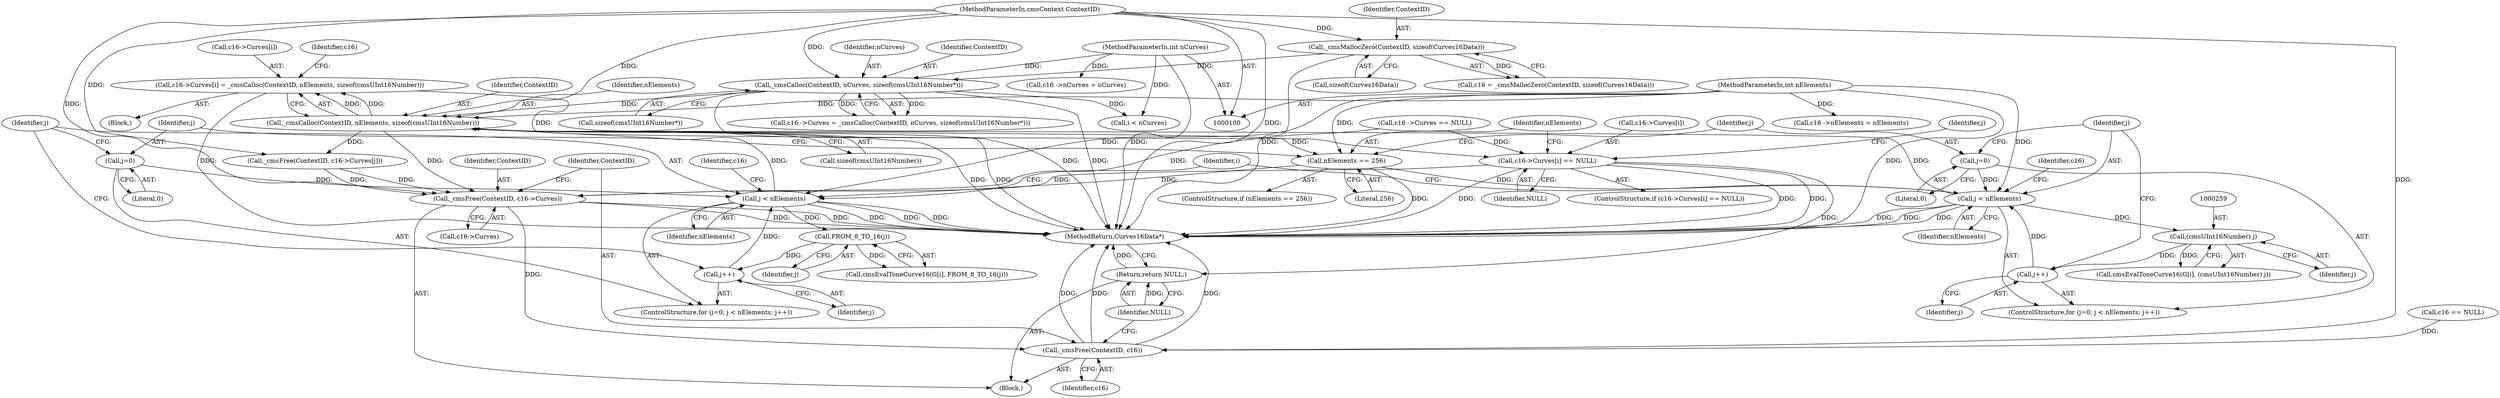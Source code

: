 digraph "0_Little-CMS_91c2db7f2559be504211b283bc3a2c631d6f06d9_2@array" {
"1000158" [label="(Call,c16->Curves[i] = _cmsCalloc(ContextID, nElements, sizeof(cmsUInt16Number)))"];
"1000164" [label="(Call,_cmsCalloc(ContextID, nElements, sizeof(cmsUInt16Number)))"];
"1000135" [label="(Call,_cmsCalloc(ContextID, nCurves, sizeof(cmsUInt16Number*)))"];
"1000111" [label="(Call,_cmsMallocZero(ContextID, sizeof(Curves16Data)))"];
"1000101" [label="(MethodParameterIn,cmsContext ContextID)"];
"1000102" [label="(MethodParameterIn,int nCurves)"];
"1000214" [label="(Call,j < nElements)"];
"1000217" [label="(Call,j++)"];
"1000232" [label="(Call,FROM_8_TO_16(j))"];
"1000211" [label="(Call,j=0)"];
"1000206" [label="(Call,nElements == 256)"];
"1000103" [label="(MethodParameterIn,int nElements)"];
"1000240" [label="(Call,j < nElements)"];
"1000237" [label="(Call,j=0)"];
"1000243" [label="(Call,j++)"];
"1000258" [label="(Call,(cmsUInt16Number) j)"];
"1000170" [label="(Call,c16->Curves[i] == NULL)"];
"1000195" [label="(Call,_cmsFree(ContextID, c16->Curves))"];
"1000200" [label="(Call,_cmsFree(ContextID, c16))"];
"1000203" [label="(Return,return NULL;)"];
"1000188" [label="(Call,_cmsFree(ContextID, c16->Curves[j]))"];
"1000166" [label="(Identifier,nElements)"];
"1000206" [label="(Call,nElements == 256)"];
"1000177" [label="(Block,)"];
"1000210" [label="(ControlStructure,for (j=0; j < nElements; j++))"];
"1000212" [label="(Identifier,j)"];
"1000239" [label="(Literal,0)"];
"1000121" [label="(Call,c16 ->nCurves = nCurves)"];
"1000203" [label="(Return,return NULL;)"];
"1000137" [label="(Identifier,nCurves)"];
"1000211" [label="(Call,j=0)"];
"1000208" [label="(Literal,256)"];
"1000242" [label="(Identifier,nElements)"];
"1000244" [label="(Identifier,j)"];
"1000111" [label="(Call,_cmsMallocZero(ContextID, sizeof(Curves16Data)))"];
"1000258" [label="(Call,(cmsUInt16Number) j)"];
"1000237" [label="(Call,j=0)"];
"1000218" [label="(Identifier,j)"];
"1000214" [label="(Call,j < nElements)"];
"1000112" [label="(Identifier,ContextID)"];
"1000263" [label="(MethodReturn,Curves16Data*)"];
"1000233" [label="(Identifier,j)"];
"1000240" [label="(Call,j < nElements)"];
"1000202" [label="(Identifier,c16)"];
"1000173" [label="(Identifier,c16)"];
"1000228" [label="(Call,cmsEvalToneCurve16(G[i], FROM_8_TO_16(j)))"];
"1000217" [label="(Call,j++)"];
"1000113" [label="(Call,sizeof(Curves16Data))"];
"1000171" [label="(Call,c16->Curves[i])"];
"1000158" [label="(Call,c16->Curves[i] = _cmsCalloc(ContextID, nElements, sizeof(cmsUInt16Number)))"];
"1000213" [label="(Literal,0)"];
"1000126" [label="(Call,c16 ->nElements = nElements)"];
"1000241" [label="(Identifier,j)"];
"1000232" [label="(Call,FROM_8_TO_16(j))"];
"1000207" [label="(Identifier,nElements)"];
"1000201" [label="(Identifier,ContextID)"];
"1000101" [label="(MethodParameterIn,cmsContext ContextID)"];
"1000216" [label="(Identifier,nElements)"];
"1000243" [label="(Call,j++)"];
"1000254" [label="(Call,cmsEvalToneCurve16(G[i], (cmsUInt16Number) j))"];
"1000196" [label="(Identifier,ContextID)"];
"1000200" [label="(Call,_cmsFree(ContextID, c16))"];
"1000135" [label="(Call,_cmsCalloc(ContextID, nCurves, sizeof(cmsUInt16Number*)))"];
"1000169" [label="(ControlStructure,if (c16->Curves[i] == NULL))"];
"1000170" [label="(Call,c16->Curves[i] == NULL)"];
"1000205" [label="(ControlStructure,if (nElements == 256))"];
"1000238" [label="(Identifier,j)"];
"1000195" [label="(Call,_cmsFree(ContextID, c16->Curves))"];
"1000136" [label="(Identifier,ContextID)"];
"1000103" [label="(MethodParameterIn,int nElements)"];
"1000165" [label="(Identifier,ContextID)"];
"1000224" [label="(Identifier,c16)"];
"1000159" [label="(Call,c16->Curves[i])"];
"1000236" [label="(ControlStructure,for (j=0; j < nElements; j++))"];
"1000176" [label="(Identifier,NULL)"];
"1000131" [label="(Call,c16 ->Curves = _cmsCalloc(ContextID, nCurves, sizeof(cmsUInt16Number*)))"];
"1000204" [label="(Identifier,NULL)"];
"1000215" [label="(Identifier,j)"];
"1000157" [label="(Block,)"];
"1000116" [label="(Call,c16 == NULL)"];
"1000109" [label="(Call,c16 = _cmsMallocZero(ContextID, sizeof(Curves16Data)))"];
"1000167" [label="(Call,sizeof(cmsUInt16Number))"];
"1000250" [label="(Identifier,c16)"];
"1000164" [label="(Call,_cmsCalloc(ContextID, nElements, sizeof(cmsUInt16Number)))"];
"1000180" [label="(Identifier,j)"];
"1000141" [label="(Call,c16 ->Curves == NULL)"];
"1000152" [label="(Call,i < nCurves)"];
"1000102" [label="(MethodParameterIn,int nCurves)"];
"1000260" [label="(Identifier,j)"];
"1000156" [label="(Identifier,i)"];
"1000138" [label="(Call,sizeof(cmsUInt16Number*))"];
"1000197" [label="(Call,c16->Curves)"];
"1000158" -> "1000157"  [label="AST: "];
"1000158" -> "1000164"  [label="CFG: "];
"1000159" -> "1000158"  [label="AST: "];
"1000164" -> "1000158"  [label="AST: "];
"1000173" -> "1000158"  [label="CFG: "];
"1000158" -> "1000263"  [label="DDG: "];
"1000164" -> "1000158"  [label="DDG: "];
"1000164" -> "1000158"  [label="DDG: "];
"1000158" -> "1000170"  [label="DDG: "];
"1000164" -> "1000167"  [label="CFG: "];
"1000165" -> "1000164"  [label="AST: "];
"1000166" -> "1000164"  [label="AST: "];
"1000167" -> "1000164"  [label="AST: "];
"1000164" -> "1000263"  [label="DDG: "];
"1000164" -> "1000263"  [label="DDG: "];
"1000135" -> "1000164"  [label="DDG: "];
"1000101" -> "1000164"  [label="DDG: "];
"1000214" -> "1000164"  [label="DDG: "];
"1000240" -> "1000164"  [label="DDG: "];
"1000103" -> "1000164"  [label="DDG: "];
"1000164" -> "1000188"  [label="DDG: "];
"1000164" -> "1000195"  [label="DDG: "];
"1000164" -> "1000206"  [label="DDG: "];
"1000135" -> "1000131"  [label="AST: "];
"1000135" -> "1000138"  [label="CFG: "];
"1000136" -> "1000135"  [label="AST: "];
"1000137" -> "1000135"  [label="AST: "];
"1000138" -> "1000135"  [label="AST: "];
"1000131" -> "1000135"  [label="CFG: "];
"1000135" -> "1000263"  [label="DDG: "];
"1000135" -> "1000263"  [label="DDG: "];
"1000135" -> "1000131"  [label="DDG: "];
"1000135" -> "1000131"  [label="DDG: "];
"1000111" -> "1000135"  [label="DDG: "];
"1000101" -> "1000135"  [label="DDG: "];
"1000102" -> "1000135"  [label="DDG: "];
"1000135" -> "1000152"  [label="DDG: "];
"1000111" -> "1000109"  [label="AST: "];
"1000111" -> "1000113"  [label="CFG: "];
"1000112" -> "1000111"  [label="AST: "];
"1000113" -> "1000111"  [label="AST: "];
"1000109" -> "1000111"  [label="CFG: "];
"1000111" -> "1000263"  [label="DDG: "];
"1000111" -> "1000109"  [label="DDG: "];
"1000101" -> "1000111"  [label="DDG: "];
"1000101" -> "1000100"  [label="AST: "];
"1000101" -> "1000263"  [label="DDG: "];
"1000101" -> "1000188"  [label="DDG: "];
"1000101" -> "1000195"  [label="DDG: "];
"1000101" -> "1000200"  [label="DDG: "];
"1000102" -> "1000100"  [label="AST: "];
"1000102" -> "1000263"  [label="DDG: "];
"1000102" -> "1000121"  [label="DDG: "];
"1000102" -> "1000152"  [label="DDG: "];
"1000214" -> "1000210"  [label="AST: "];
"1000214" -> "1000216"  [label="CFG: "];
"1000215" -> "1000214"  [label="AST: "];
"1000216" -> "1000214"  [label="AST: "];
"1000224" -> "1000214"  [label="CFG: "];
"1000156" -> "1000214"  [label="CFG: "];
"1000214" -> "1000263"  [label="DDG: "];
"1000214" -> "1000263"  [label="DDG: "];
"1000214" -> "1000263"  [label="DDG: "];
"1000217" -> "1000214"  [label="DDG: "];
"1000211" -> "1000214"  [label="DDG: "];
"1000206" -> "1000214"  [label="DDG: "];
"1000103" -> "1000214"  [label="DDG: "];
"1000214" -> "1000232"  [label="DDG: "];
"1000217" -> "1000210"  [label="AST: "];
"1000217" -> "1000218"  [label="CFG: "];
"1000218" -> "1000217"  [label="AST: "];
"1000215" -> "1000217"  [label="CFG: "];
"1000232" -> "1000217"  [label="DDG: "];
"1000232" -> "1000228"  [label="AST: "];
"1000232" -> "1000233"  [label="CFG: "];
"1000233" -> "1000232"  [label="AST: "];
"1000228" -> "1000232"  [label="CFG: "];
"1000232" -> "1000228"  [label="DDG: "];
"1000211" -> "1000210"  [label="AST: "];
"1000211" -> "1000213"  [label="CFG: "];
"1000212" -> "1000211"  [label="AST: "];
"1000213" -> "1000211"  [label="AST: "];
"1000215" -> "1000211"  [label="CFG: "];
"1000206" -> "1000205"  [label="AST: "];
"1000206" -> "1000208"  [label="CFG: "];
"1000207" -> "1000206"  [label="AST: "];
"1000208" -> "1000206"  [label="AST: "];
"1000212" -> "1000206"  [label="CFG: "];
"1000238" -> "1000206"  [label="CFG: "];
"1000206" -> "1000263"  [label="DDG: "];
"1000103" -> "1000206"  [label="DDG: "];
"1000206" -> "1000240"  [label="DDG: "];
"1000103" -> "1000100"  [label="AST: "];
"1000103" -> "1000263"  [label="DDG: "];
"1000103" -> "1000126"  [label="DDG: "];
"1000103" -> "1000240"  [label="DDG: "];
"1000240" -> "1000236"  [label="AST: "];
"1000240" -> "1000242"  [label="CFG: "];
"1000241" -> "1000240"  [label="AST: "];
"1000242" -> "1000240"  [label="AST: "];
"1000250" -> "1000240"  [label="CFG: "];
"1000156" -> "1000240"  [label="CFG: "];
"1000240" -> "1000263"  [label="DDG: "];
"1000240" -> "1000263"  [label="DDG: "];
"1000240" -> "1000263"  [label="DDG: "];
"1000237" -> "1000240"  [label="DDG: "];
"1000243" -> "1000240"  [label="DDG: "];
"1000240" -> "1000258"  [label="DDG: "];
"1000237" -> "1000236"  [label="AST: "];
"1000237" -> "1000239"  [label="CFG: "];
"1000238" -> "1000237"  [label="AST: "];
"1000239" -> "1000237"  [label="AST: "];
"1000241" -> "1000237"  [label="CFG: "];
"1000243" -> "1000236"  [label="AST: "];
"1000243" -> "1000244"  [label="CFG: "];
"1000244" -> "1000243"  [label="AST: "];
"1000241" -> "1000243"  [label="CFG: "];
"1000258" -> "1000243"  [label="DDG: "];
"1000258" -> "1000254"  [label="AST: "];
"1000258" -> "1000260"  [label="CFG: "];
"1000259" -> "1000258"  [label="AST: "];
"1000260" -> "1000258"  [label="AST: "];
"1000254" -> "1000258"  [label="CFG: "];
"1000258" -> "1000254"  [label="DDG: "];
"1000170" -> "1000169"  [label="AST: "];
"1000170" -> "1000176"  [label="CFG: "];
"1000171" -> "1000170"  [label="AST: "];
"1000176" -> "1000170"  [label="AST: "];
"1000180" -> "1000170"  [label="CFG: "];
"1000207" -> "1000170"  [label="CFG: "];
"1000170" -> "1000263"  [label="DDG: "];
"1000170" -> "1000263"  [label="DDG: "];
"1000170" -> "1000263"  [label="DDG: "];
"1000141" -> "1000170"  [label="DDG: "];
"1000170" -> "1000195"  [label="DDG: "];
"1000170" -> "1000203"  [label="DDG: "];
"1000195" -> "1000177"  [label="AST: "];
"1000195" -> "1000197"  [label="CFG: "];
"1000196" -> "1000195"  [label="AST: "];
"1000197" -> "1000195"  [label="AST: "];
"1000201" -> "1000195"  [label="CFG: "];
"1000195" -> "1000263"  [label="DDG: "];
"1000195" -> "1000263"  [label="DDG: "];
"1000188" -> "1000195"  [label="DDG: "];
"1000188" -> "1000195"  [label="DDG: "];
"1000141" -> "1000195"  [label="DDG: "];
"1000195" -> "1000200"  [label="DDG: "];
"1000200" -> "1000177"  [label="AST: "];
"1000200" -> "1000202"  [label="CFG: "];
"1000201" -> "1000200"  [label="AST: "];
"1000202" -> "1000200"  [label="AST: "];
"1000204" -> "1000200"  [label="CFG: "];
"1000200" -> "1000263"  [label="DDG: "];
"1000200" -> "1000263"  [label="DDG: "];
"1000200" -> "1000263"  [label="DDG: "];
"1000116" -> "1000200"  [label="DDG: "];
"1000203" -> "1000177"  [label="AST: "];
"1000203" -> "1000204"  [label="CFG: "];
"1000204" -> "1000203"  [label="AST: "];
"1000263" -> "1000203"  [label="CFG: "];
"1000203" -> "1000263"  [label="DDG: "];
"1000204" -> "1000203"  [label="DDG: "];
}
